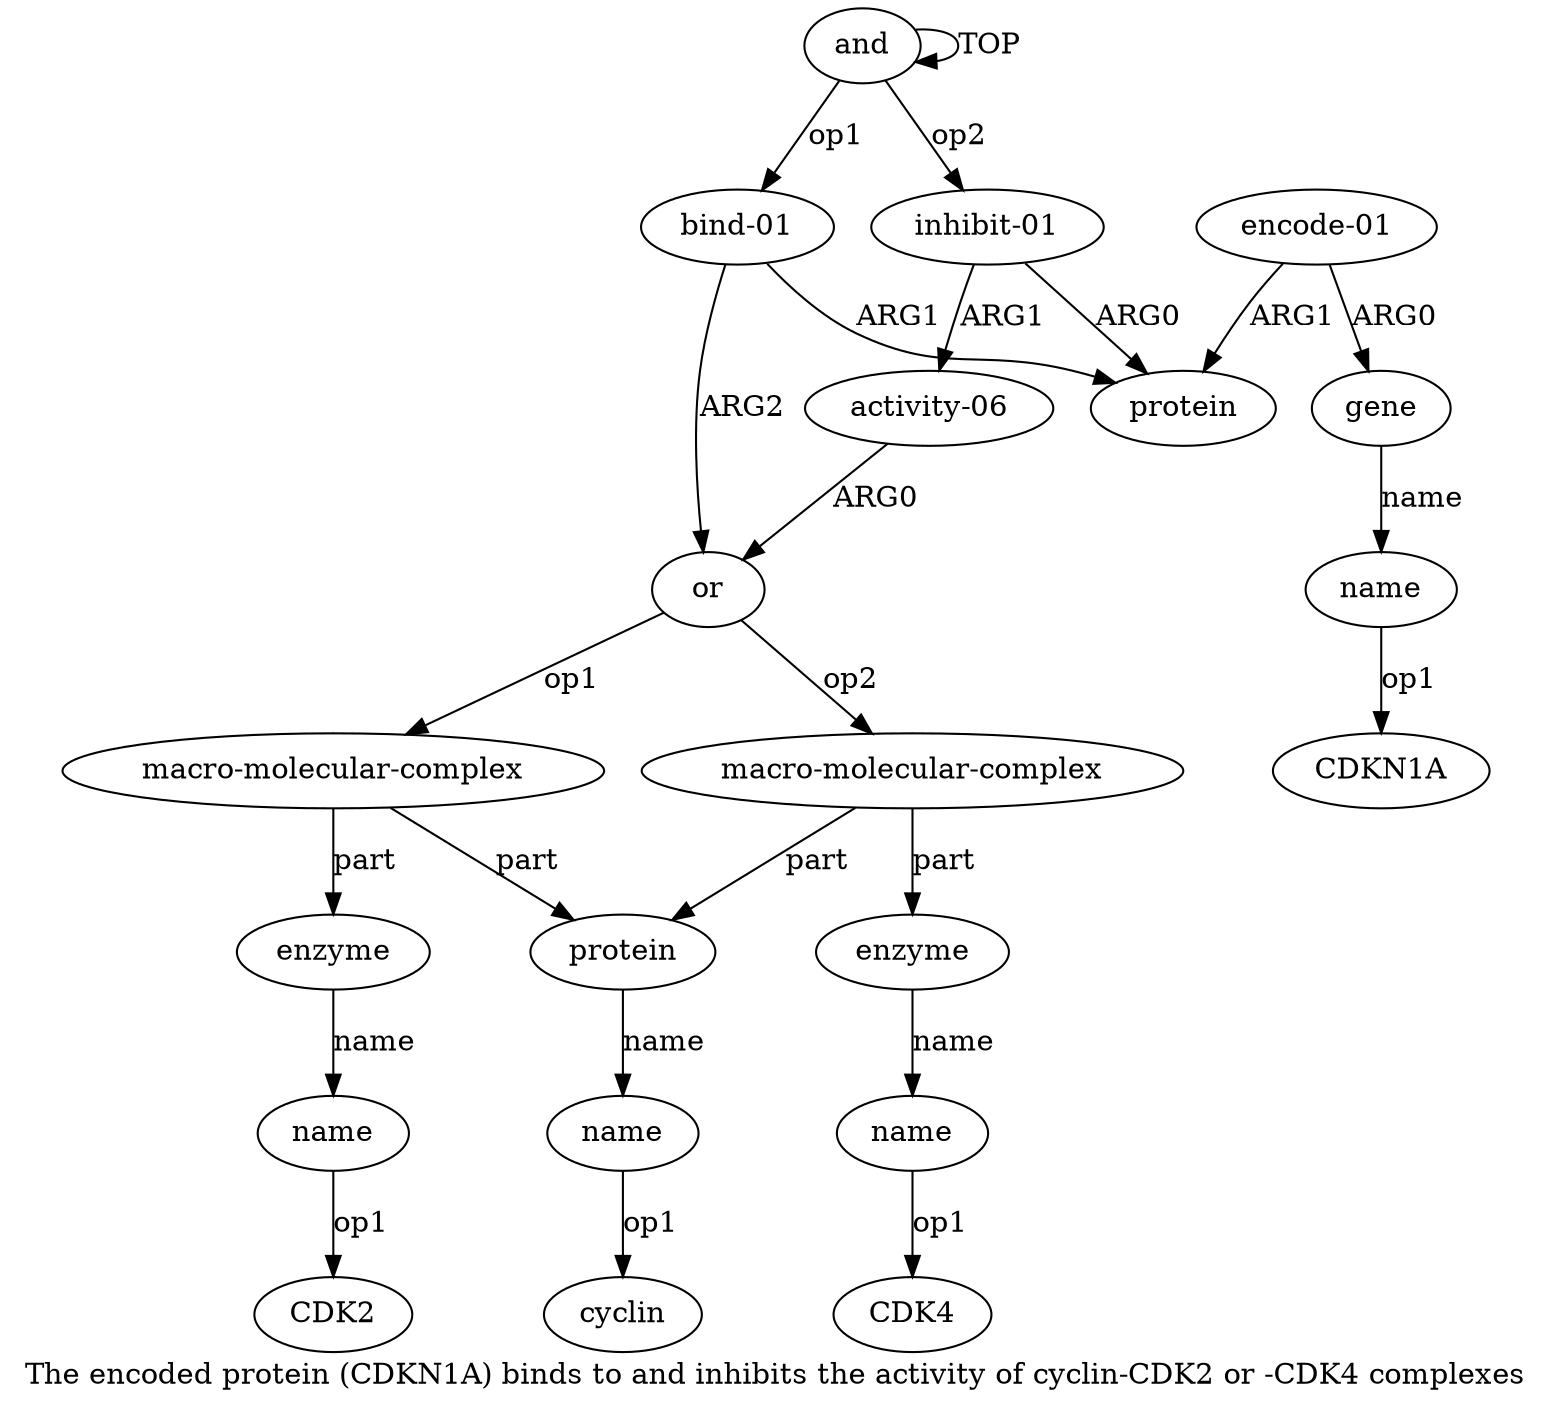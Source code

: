 digraph  {
	graph [label="The encoded protein (CDKN1A) binds to and inhibits the activity of cyclin-CDK2 or -CDK4 complexes"];
	node [label="\N"];
	a15	 [color=black,
		gold_ind=15,
		gold_label="inhibit-01",
		label="inhibit-01",
		test_ind=15,
		test_label="inhibit-01"];
	a16	 [color=black,
		gold_ind=16,
		gold_label="activity-06",
		label="activity-06",
		test_ind=16,
		test_label="activity-06"];
	a15 -> a16 [key=0,
	color=black,
	gold_label=ARG1,
	label=ARG1,
	test_label=ARG1];
a2 [color=black,
	gold_ind=2,
	gold_label=protein,
	label=protein,
	test_ind=2,
	test_label=protein];
a15 -> a2 [key=0,
color=black,
gold_label=ARG0,
label=ARG0,
test_label=ARG0];
a14 [color=black,
gold_ind=14,
gold_label=name,
label=name,
test_ind=14,
test_label=name];
"a14 CDK4" [color=black,
gold_ind=-1,
gold_label=CDK4,
label=CDK4,
test_ind=-1,
test_label=CDK4];
a14 -> "a14 CDK4" [key=0,
color=black,
gold_label=op1,
label=op1,
test_label=op1];
a6 [color=black,
gold_ind=6,
gold_label=or,
label=or,
test_ind=6,
test_label=or];
a16 -> a6 [key=0,
color=black,
gold_label=ARG0,
label=ARG0,
test_label=ARG0];
a11 [color=black,
gold_ind=11,
gold_label=name,
label=name,
test_ind=11,
test_label=name];
"a11 CDK2" [color=black,
gold_ind=-1,
gold_label=CDK2,
label=CDK2,
test_ind=-1,
test_label=CDK2];
a11 -> "a11 CDK2" [key=0,
color=black,
gold_label=op1,
label=op1,
test_label=op1];
a10 [color=black,
gold_ind=10,
gold_label=enzyme,
label=enzyme,
test_ind=10,
test_label=enzyme];
a10 -> a11 [key=0,
color=black,
gold_label=name,
label=name,
test_label=name];
a13 [color=black,
gold_ind=13,
gold_label=enzyme,
label=enzyme,
test_ind=13,
test_label=enzyme];
a13 -> a14 [key=0,
color=black,
gold_label=name,
label=name,
test_label=name];
a12 [color=black,
gold_ind=12,
gold_label="macro-molecular-complex",
label="macro-molecular-complex",
test_ind=12,
test_label="macro-molecular-complex"];
a12 -> a13 [key=0,
color=black,
gold_label=part,
label=part,
test_label=part];
a8 [color=black,
gold_ind=8,
gold_label=protein,
label=protein,
test_ind=8,
test_label=protein];
a12 -> a8 [key=0,
color=black,
gold_label=part,
label=part,
test_label=part];
"a5 CDKN1A" [color=black,
gold_ind=-1,
gold_label=CDKN1A,
label=CDKN1A,
test_ind=-1,
test_label=CDKN1A];
a1 [color=black,
gold_ind=1,
gold_label="bind-01",
label="bind-01",
test_ind=1,
test_label="bind-01"];
a1 -> a2 [key=0,
color=black,
gold_label=ARG1,
label=ARG1,
test_label=ARG1];
a1 -> a6 [key=0,
color=black,
gold_label=ARG2,
label=ARG2,
test_label=ARG2];
a0 [color=black,
gold_ind=0,
gold_label=and,
label=and,
test_ind=0,
test_label=and];
a0 -> a15 [key=0,
color=black,
gold_label=op2,
label=op2,
test_label=op2];
a0 -> a1 [key=0,
color=black,
gold_label=op1,
label=op1,
test_label=op1];
a0 -> a0 [key=0,
color=black,
gold_label=TOP,
label=TOP,
test_label=TOP];
a3 [color=black,
gold_ind=3,
gold_label="encode-01",
label="encode-01",
test_ind=3,
test_label="encode-01"];
a3 -> a2 [key=0,
color=black,
gold_label=ARG1,
label=ARG1,
test_label=ARG1];
a4 [color=black,
gold_ind=4,
gold_label=gene,
label=gene,
test_ind=4,
test_label=gene];
a3 -> a4 [key=0,
color=black,
gold_label=ARG0,
label=ARG0,
test_label=ARG0];
a5 [color=black,
gold_ind=5,
gold_label=name,
label=name,
test_ind=5,
test_label=name];
a5 -> "a5 CDKN1A" [key=0,
color=black,
gold_label=op1,
label=op1,
test_label=op1];
a4 -> a5 [key=0,
color=black,
gold_label=name,
label=name,
test_label=name];
a7 [color=black,
gold_ind=7,
gold_label="macro-molecular-complex",
label="macro-molecular-complex",
test_ind=7,
test_label="macro-molecular-complex"];
a7 -> a10 [key=0,
color=black,
gold_label=part,
label=part,
test_label=part];
a7 -> a8 [key=0,
color=black,
gold_label=part,
label=part,
test_label=part];
a6 -> a12 [key=0,
color=black,
gold_label=op2,
label=op2,
test_label=op2];
a6 -> a7 [key=0,
color=black,
gold_label=op1,
label=op1,
test_label=op1];
a9 [color=black,
gold_ind=9,
gold_label=name,
label=name,
test_ind=9,
test_label=name];
"a9 cyclin" [color=black,
gold_ind=-1,
gold_label=cyclin,
label=cyclin,
test_ind=-1,
test_label=cyclin];
a9 -> "a9 cyclin" [key=0,
color=black,
gold_label=op1,
label=op1,
test_label=op1];
a8 -> a9 [key=0,
color=black,
gold_label=name,
label=name,
test_label=name];
}

